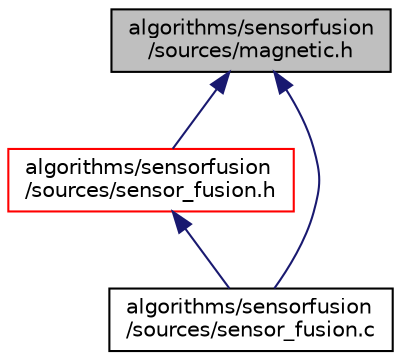 digraph "algorithms/sensorfusion/sources/magnetic.h"
{
  edge [fontname="Helvetica",fontsize="10",labelfontname="Helvetica",labelfontsize="10"];
  node [fontname="Helvetica",fontsize="10",shape=record];
  Node1 [label="algorithms/sensorfusion\l/sources/magnetic.h",height=0.2,width=0.4,color="black", fillcolor="grey75", style="filled", fontcolor="black"];
  Node1 -> Node2 [dir="back",color="midnightblue",fontsize="10",style="solid",fontname="Helvetica"];
  Node2 [label="algorithms/sensorfusion\l/sources/sensor_fusion.h",height=0.2,width=0.4,color="red", fillcolor="white", style="filled",URL="$sensor__fusion_8h.html",tooltip="The sensor_fusion.h file implements the top level programming interface. "];
  Node2 -> Node17 [dir="back",color="midnightblue",fontsize="10",style="solid",fontname="Helvetica"];
  Node17 [label="algorithms/sensorfusion\l/sources/sensor_fusion.c",height=0.2,width=0.4,color="black", fillcolor="white", style="filled",URL="$sensor__fusion_8c.html",tooltip="The sensor_fusion.c file implements the top level programming interface. "];
  Node1 -> Node17 [dir="back",color="midnightblue",fontsize="10",style="solid",fontname="Helvetica"];
}
